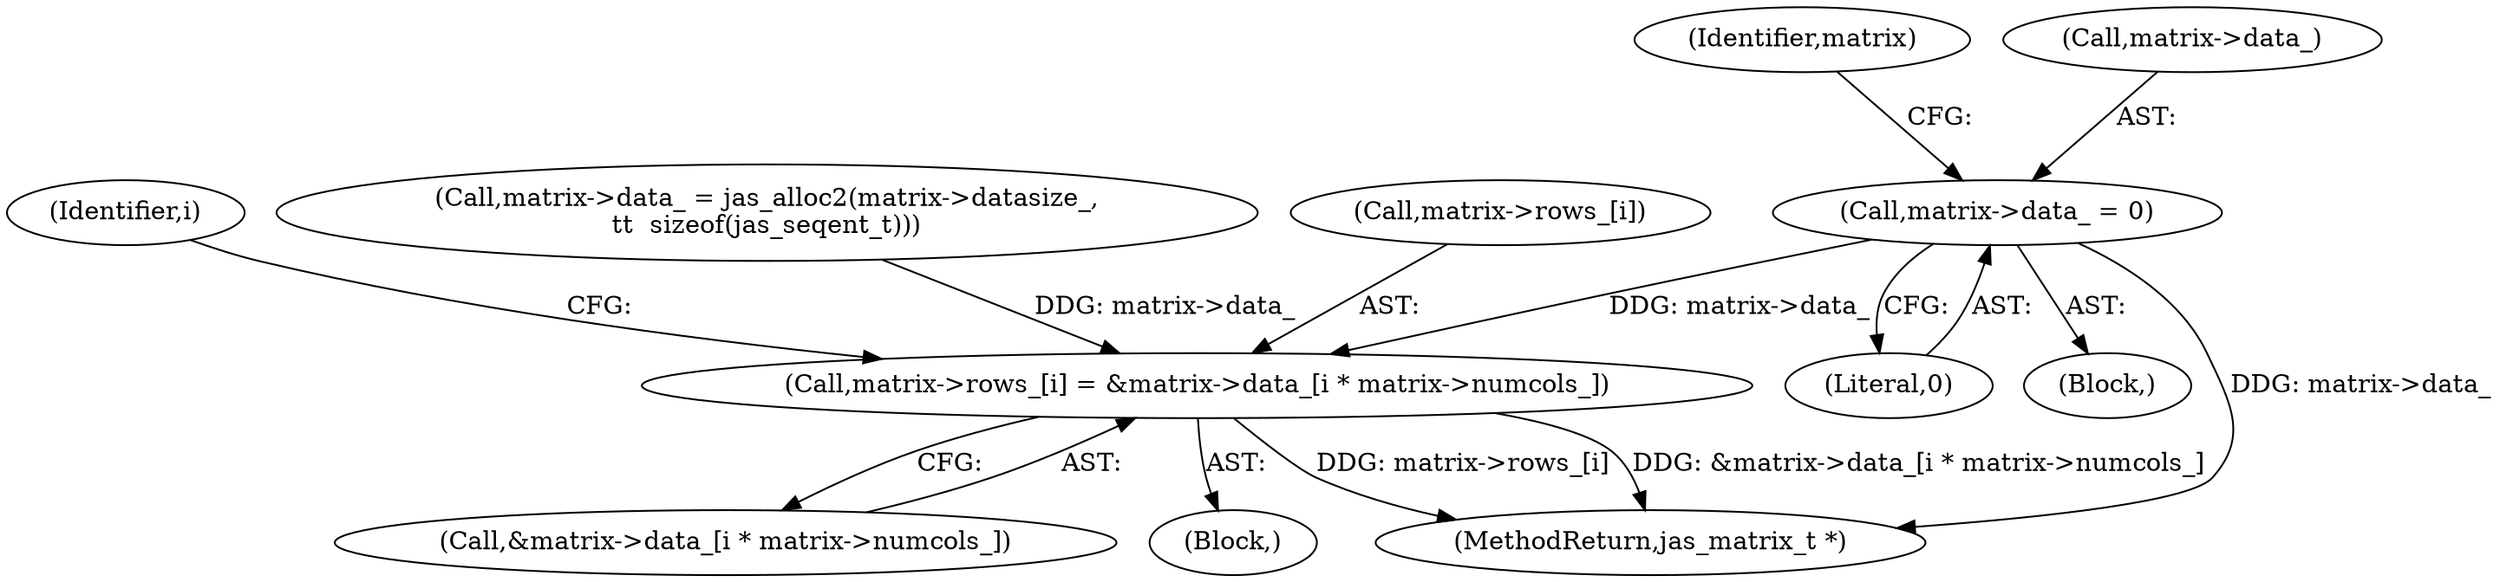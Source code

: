 digraph "0_jasper_d42b2388f7f8e0332c846675133acea151fc557a_21@pointer" {
"1000154" [label="(Call,matrix->data_ = 0)"];
"1000230" [label="(Call,matrix->rows_[i] = &matrix->data_[i * matrix->numcols_])"];
"1000158" [label="(Literal,0)"];
"1000154" [label="(Call,matrix->data_ = 0)"];
"1000103" [label="(Block,)"];
"1000161" [label="(Identifier,matrix)"];
"1000228" [label="(Identifier,i)"];
"1000236" [label="(Call,&matrix->data_[i * matrix->numcols_])"];
"1000155" [label="(Call,matrix->data_)"];
"1000208" [label="(Call,matrix->data_ = jas_alloc2(matrix->datasize_,\n\t\t  sizeof(jas_seqent_t)))"];
"1000229" [label="(Block,)"];
"1000299" [label="(MethodReturn,jas_matrix_t *)"];
"1000231" [label="(Call,matrix->rows_[i])"];
"1000230" [label="(Call,matrix->rows_[i] = &matrix->data_[i * matrix->numcols_])"];
"1000154" -> "1000103"  [label="AST: "];
"1000154" -> "1000158"  [label="CFG: "];
"1000155" -> "1000154"  [label="AST: "];
"1000158" -> "1000154"  [label="AST: "];
"1000161" -> "1000154"  [label="CFG: "];
"1000154" -> "1000299"  [label="DDG: matrix->data_"];
"1000154" -> "1000230"  [label="DDG: matrix->data_"];
"1000230" -> "1000229"  [label="AST: "];
"1000230" -> "1000236"  [label="CFG: "];
"1000231" -> "1000230"  [label="AST: "];
"1000236" -> "1000230"  [label="AST: "];
"1000228" -> "1000230"  [label="CFG: "];
"1000230" -> "1000299"  [label="DDG: matrix->rows_[i]"];
"1000230" -> "1000299"  [label="DDG: &matrix->data_[i * matrix->numcols_]"];
"1000208" -> "1000230"  [label="DDG: matrix->data_"];
}

